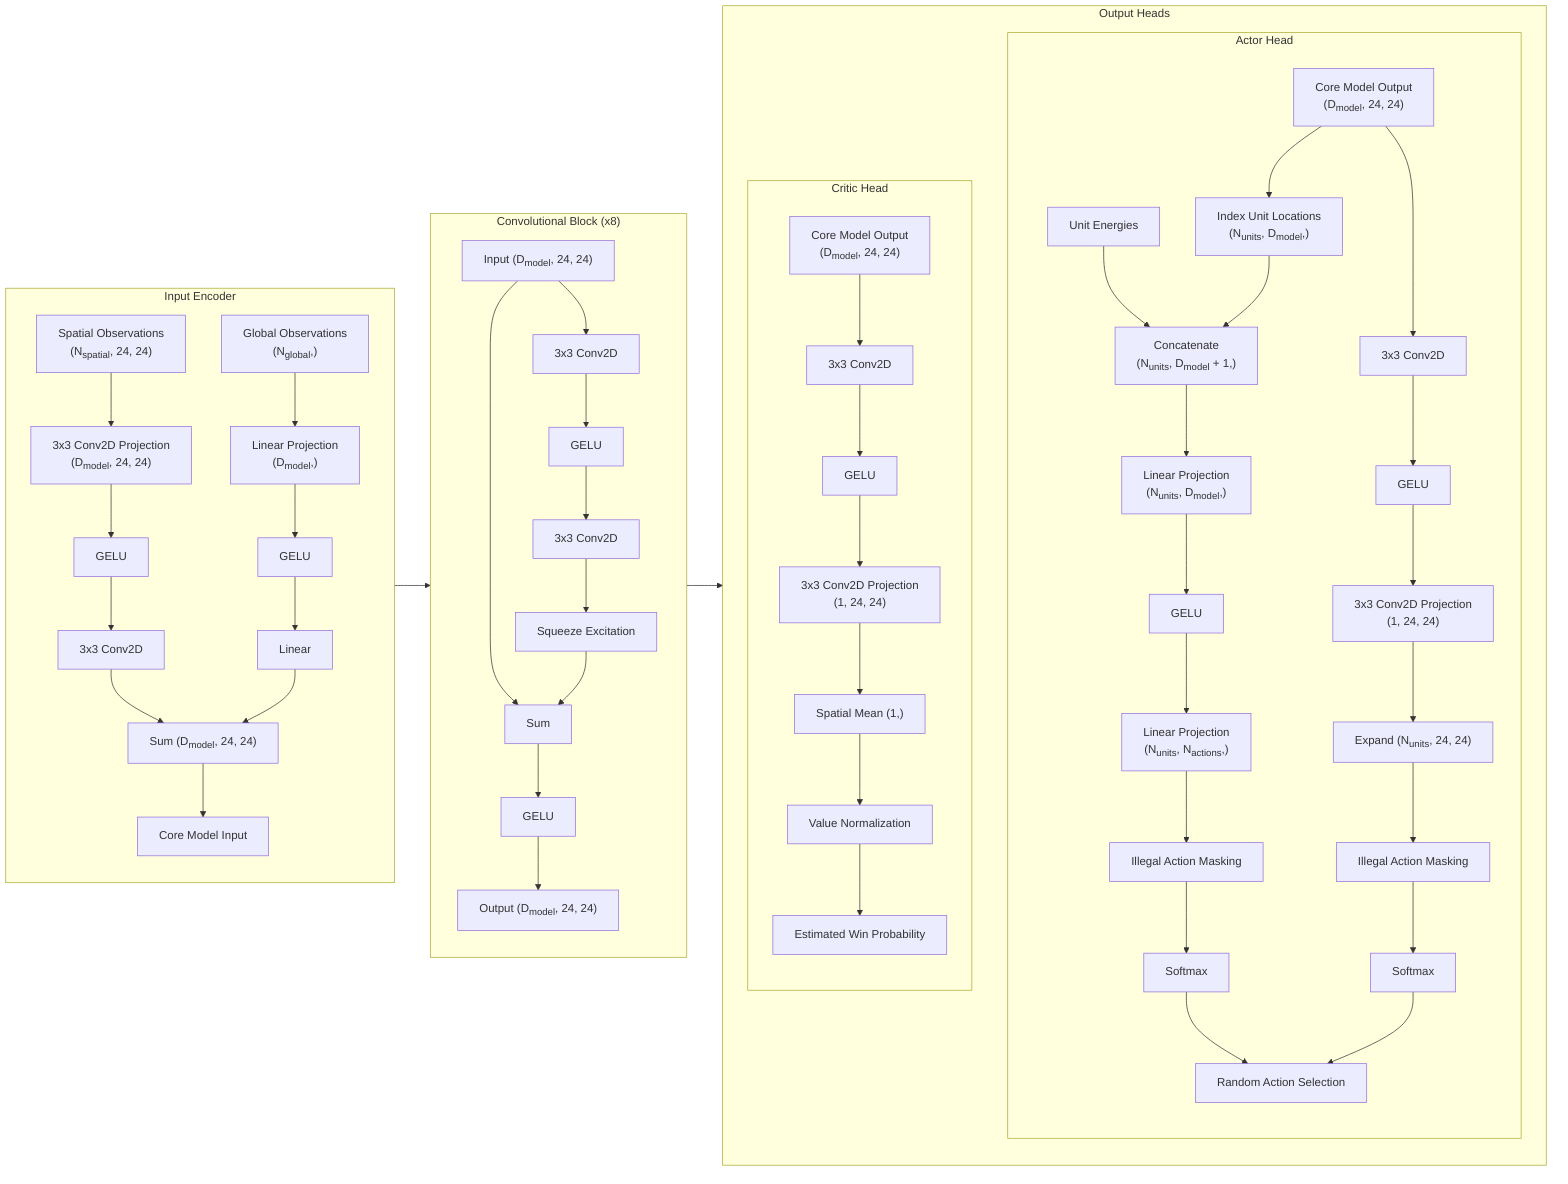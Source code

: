 flowchart LR
    subgraph input_encoder[Input Encoder]
        direction TB
        spatial_in["Spatial Observations\n (N<sub>spatial</sub>, 24, 24)"] --> conv_s1["3x3 Conv2D Projection\n (D<sub>model</sub>, 24, 24)"]
        conv_s1 --> s_act[GELU]
        s_act --> conv_s2[3x3 Conv2D]
        conv_s2 --> in_sum["Sum (D<sub>model</sub>, 24, 24)"]
        global_in["Global Observations\n (N<sub>global</sub>,)"] --> lin_g1["Linear Projection\n (D<sub>model</sub>,)"]
        lin_g1 --> g_act[GELU]
        g_act --> lin_g2[Linear]
        lin_g2 --> in_sum
        in_sum --> core_model_in[Core Model Input]
    end

    subgraph conv_block["Convolutional Block (x8)"]
        direction TB
        input["Input (D<sub>model</sub>, 24, 24)"] --> conv_sum[Sum]
        input --> conv1[3x3 Conv2D]
        conv1 --> act1[GELU]
        act1 --> conv2[3x3 Conv2D]
        conv2 --> se[Squeeze Excitation]
        se --> conv_sum
        conv_sum --> act2[GELU]
        act2 --> out_block["Output (D<sub>model</sub>, 24, 24)"]
    end

    subgraph output_heads[Output Heads]
        direction TB
        subgraph actor_head[Actor Head]
            direction TB
            unit_energies[Unit Energies] --> actor_concat["Concatenate\n (N<sub>units</sub>, D<sub>model</sub> + 1,)"]
            core_model_actor_out["Core Model Output\n (D<sub>model</sub>, 24, 24)"] --> actor_index["Index Unit Locations\n (N<sub>units</sub>, D<sub>model</sub>,)"]
            actor_index --> actor_concat
            actor_concat --> actor_lin1["Linear Projection\n (N<sub>units</sub>, D<sub>model</sub>,)"]
            actor_lin1 --> main_actor_act[GELU]
            main_actor_act --> actor_lin2["Linear Projection\n (N<sub>units</sub>, N<sub>actions</sub>,)"]
            actor_lin2 --> main_actor_mask[Illegal Action Masking]
            main_actor_mask --> main_actor_softmax[Softmax]
            main_actor_softmax --> actions_output[Random Action Selection]

            core_model_actor_out --> actor_conv1[3x3 Conv2D]
            actor_conv1 --> sap_actor_act[GELU]
            sap_actor_act --> actor_conv2["3x3 Conv2D Projection\n (1, 24, 24)"]
            actor_conv2 --> sap_actor_expand["Expand (N<sub>units</sub>, 24, 24)"]
            sap_actor_expand --> sap_actor_mask[Illegal Action Masking]
            sap_actor_mask --> sap_actor_softmax[Softmax]
            sap_actor_softmax --> actions_output
        end

        subgraph critic_head[Critic Head]
            direction TB
            core_model_critic_out["Core Model Output\n (D<sub>model</sub>, 24, 24)"] --> critic_conv1[3x3 Conv2D]
            critic_conv1 --> critic_act[GELU]
            critic_act --> critic_conv2["3x3 Conv2D Projection\n (1, 24, 24)"]
            critic_conv2 --> critic_mean["Spatial Mean (1,)"]
            critic_mean --> critic_post[Value Normalization]
            critic_post --> critic_output["Estimated Win Probability"]
        end
    end

    input_encoder --> conv_block
    conv_block --> output_heads